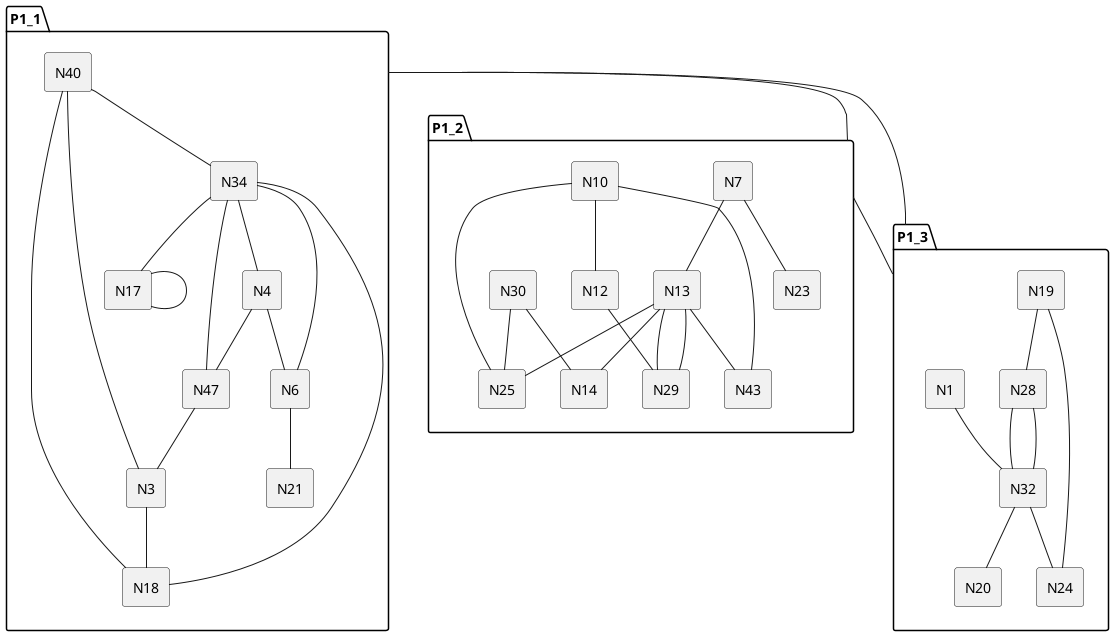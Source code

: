 @startuml

skinparam backgroundColor transparent

package P1_1 {
    agent N34
    agent N4
    agent N6
    agent N40
    agent N47
    agent N17
    agent N21
    agent N3
    agent N18
}
package P1_2 {
    agent N13
    agent N7
    agent N43
    agent N14
    agent N25
    agent N29
    agent N23
    agent N10
    agent N12
    agent N30
}
package P1_3 {
    agent N32
    agent N1
    agent N20
    agent N24
    agent N28
    agent N19
}

P1_2 -- P1_3
P1_1 -- P1_2
P1_1 -- P1_3

N4 -- N47
N13 -- N25
N19 -- N24
N18 -- N34
N10 -- N25
N30 -- N25
N34 -- N4
N34 -- N17
N28 -- N32
N40 -- N3
N12 -- N29
N34 -- N6
N7 -- N23
N32 -- N20
N6 -- N21
N1 -- N32
N40 -- N34
N13 -- N29
N17 -- N17
N30 -- N14
N47 -- N34
N13 -- N29
N13 -- N14
N19 -- N28
N3 -- N18
N4 -- N6
N32 -- N24
N40 -- N18
N10 -- N43
N47 -- N3
N13 -- N43
N28 -- N32
N10 -- N12
N7 -- N13

@enduml
